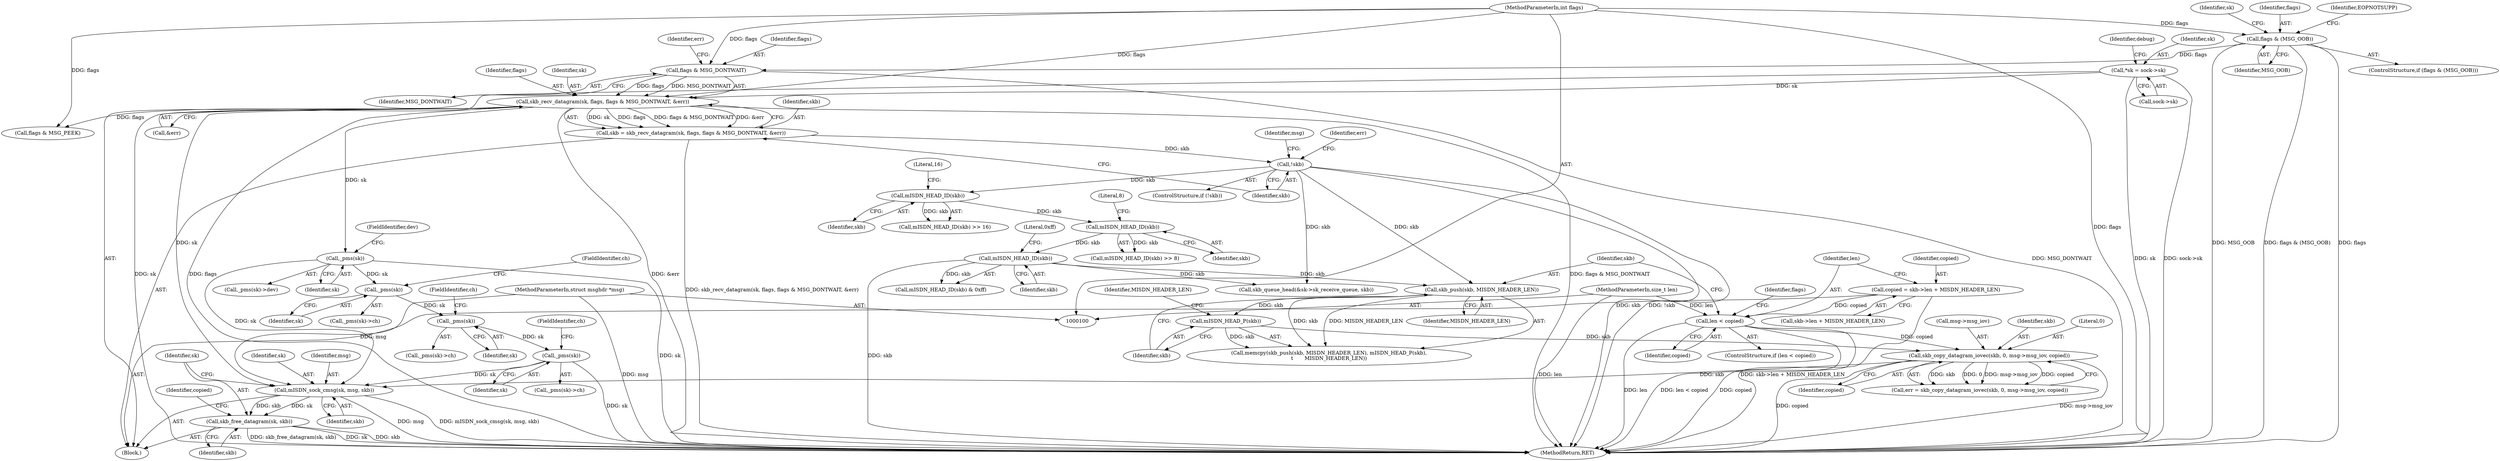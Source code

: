 digraph "0_linux_f3d3342602f8bcbf37d7c46641cb9bca7618eb1c_1@API" {
"1000314" [label="(Call,skb_free_datagram(sk, skb))"];
"1000310" [label="(Call,mISDN_sock_cmsg(sk, msg, skb))"];
"1000250" [label="(Call,_pms(sk))"];
"1000237" [label="(Call,_pms(sk))"];
"1000226" [label="(Call,_pms(sk))"];
"1000173" [label="(Call,_pms(sk))"];
"1000138" [label="(Call,skb_recv_datagram(sk, flags, flags & MSG_DONTWAIT, &err))"];
"1000109" [label="(Call,*sk = sock->sk)"];
"1000141" [label="(Call,flags & MSG_DONTWAIT)"];
"1000122" [label="(Call,flags & (MSG_OOB))"];
"1000105" [label="(MethodParameterIn,int flags)"];
"1000103" [label="(MethodParameterIn,struct msghdr *msg)"];
"1000303" [label="(Call,skb_copy_datagram_iovec(skb, 0, msg->msg_iov, copied))"];
"1000298" [label="(Call,mISDN_HEAD_P(skb))"];
"1000295" [label="(Call,skb_push(skb, MISDN_HEADER_LEN))"];
"1000215" [label="(Call,mISDN_HEAD_ID(skb))"];
"1000206" [label="(Call,mISDN_HEAD_ID(skb))"];
"1000196" [label="(Call,mISDN_HEAD_ID(skb))"];
"1000147" [label="(Call,!skb)"];
"1000136" [label="(Call,skb = skb_recv_datagram(sk, flags, flags & MSG_DONTWAIT, &err))"];
"1000271" [label="(Call,len < copied)"];
"1000104" [label="(MethodParameterIn,size_t len)"];
"1000263" [label="(Call,copied = skb->len + MISDN_HEADER_LEN)"];
"1000227" [label="(Identifier,sk)"];
"1000141" [label="(Call,flags & MSG_DONTWAIT)"];
"1000295" [label="(Call,skb_push(skb, MISDN_HEADER_LEN))"];
"1000277" [label="(Identifier,flags)"];
"1000300" [label="(Identifier,MISDN_HEADER_LEN)"];
"1000296" [label="(Identifier,skb)"];
"1000139" [label="(Identifier,sk)"];
"1000272" [label="(Identifier,len)"];
"1000297" [label="(Identifier,MISDN_HEADER_LEN)"];
"1000106" [label="(Block,)"];
"1000301" [label="(Call,err = skb_copy_datagram_iovec(skb, 0, msg->msg_iov, copied))"];
"1000138" [label="(Call,skb_recv_datagram(sk, flags, flags & MSG_DONTWAIT, &err))"];
"1000225" [label="(Call,_pms(sk)->ch)"];
"1000314" [label="(Call,skb_free_datagram(sk, skb))"];
"1000140" [label="(Identifier,flags)"];
"1000172" [label="(Call,_pms(sk)->dev)"];
"1000215" [label="(Call,mISDN_HEAD_ID(skb))"];
"1000103" [label="(MethodParameterIn,struct msghdr *msg)"];
"1000251" [label="(Identifier,sk)"];
"1000217" [label="(Literal,0xff)"];
"1000174" [label="(Identifier,sk)"];
"1000137" [label="(Identifier,skb)"];
"1000124" [label="(Identifier,MSG_OOB)"];
"1000318" [label="(MethodReturn,RET)"];
"1000214" [label="(Call,mISDN_HEAD_ID(skb) & 0xff)"];
"1000147" [label="(Call,!skb)"];
"1000146" [label="(ControlStructure,if (!skb))"];
"1000273" [label="(Identifier,copied)"];
"1000198" [label="(Literal,16)"];
"1000306" [label="(Call,msg->msg_iov)"];
"1000122" [label="(Call,flags & (MSG_OOB))"];
"1000127" [label="(Identifier,EOPNOTSUPP)"];
"1000175" [label="(FieldIdentifier,dev)"];
"1000311" [label="(Identifier,sk)"];
"1000304" [label="(Identifier,skb)"];
"1000228" [label="(FieldIdentifier,ch)"];
"1000270" [label="(ControlStructure,if (len < copied))"];
"1000143" [label="(Identifier,MSG_DONTWAIT)"];
"1000173" [label="(Call,_pms(sk))"];
"1000299" [label="(Identifier,skb)"];
"1000315" [label="(Identifier,sk)"];
"1000236" [label="(Call,_pms(sk)->ch)"];
"1000196" [label="(Call,mISDN_HEAD_ID(skb))"];
"1000309" [label="(Identifier,copied)"];
"1000144" [label="(Call,&err)"];
"1000150" [label="(Identifier,err)"];
"1000109" [label="(Call,*sk = sock->sk)"];
"1000316" [label="(Identifier,skb)"];
"1000252" [label="(FieldIdentifier,ch)"];
"1000265" [label="(Call,skb->len + MISDN_HEADER_LEN)"];
"1000305" [label="(Literal,0)"];
"1000153" [label="(Identifier,msg)"];
"1000303" [label="(Call,skb_copy_datagram_iovec(skb, 0, msg->msg_iov, copied))"];
"1000294" [label="(Call,memcpy(skb_push(skb, MISDN_HEADER_LEN), mISDN_HEAD_P(skb),\n\t       MISDN_HEADER_LEN))"];
"1000195" [label="(Call,mISDN_HEAD_ID(skb) >> 16)"];
"1000105" [label="(MethodParameterIn,int flags)"];
"1000249" [label="(Call,_pms(sk)->ch)"];
"1000131" [label="(Identifier,sk)"];
"1000104" [label="(MethodParameterIn,size_t len)"];
"1000148" [label="(Identifier,skb)"];
"1000123" [label="(Identifier,flags)"];
"1000298" [label="(Call,mISDN_HEAD_P(skb))"];
"1000271" [label="(Call,len < copied)"];
"1000111" [label="(Call,sock->sk)"];
"1000237" [label="(Call,_pms(sk))"];
"1000226" [label="(Call,_pms(sk))"];
"1000145" [label="(Identifier,err)"];
"1000206" [label="(Call,mISDN_HEAD_ID(skb))"];
"1000142" [label="(Identifier,flags)"];
"1000205" [label="(Call,mISDN_HEAD_ID(skb) >> 8)"];
"1000285" [label="(Call,skb_queue_head(&sk->sk_receive_queue, skb))"];
"1000207" [label="(Identifier,skb)"];
"1000312" [label="(Identifier,msg)"];
"1000238" [label="(Identifier,sk)"];
"1000250" [label="(Call,_pms(sk))"];
"1000121" [label="(ControlStructure,if (flags & (MSG_OOB)))"];
"1000317" [label="(Identifier,copied)"];
"1000208" [label="(Literal,8)"];
"1000197" [label="(Identifier,skb)"];
"1000276" [label="(Call,flags & MSG_PEEK)"];
"1000119" [label="(Identifier,debug)"];
"1000216" [label="(Identifier,skb)"];
"1000264" [label="(Identifier,copied)"];
"1000313" [label="(Identifier,skb)"];
"1000310" [label="(Call,mISDN_sock_cmsg(sk, msg, skb))"];
"1000136" [label="(Call,skb = skb_recv_datagram(sk, flags, flags & MSG_DONTWAIT, &err))"];
"1000263" [label="(Call,copied = skb->len + MISDN_HEADER_LEN)"];
"1000239" [label="(FieldIdentifier,ch)"];
"1000110" [label="(Identifier,sk)"];
"1000314" -> "1000106"  [label="AST: "];
"1000314" -> "1000316"  [label="CFG: "];
"1000315" -> "1000314"  [label="AST: "];
"1000316" -> "1000314"  [label="AST: "];
"1000317" -> "1000314"  [label="CFG: "];
"1000314" -> "1000318"  [label="DDG: sk"];
"1000314" -> "1000318"  [label="DDG: skb"];
"1000314" -> "1000318"  [label="DDG: skb_free_datagram(sk, skb)"];
"1000310" -> "1000314"  [label="DDG: sk"];
"1000310" -> "1000314"  [label="DDG: skb"];
"1000310" -> "1000106"  [label="AST: "];
"1000310" -> "1000313"  [label="CFG: "];
"1000311" -> "1000310"  [label="AST: "];
"1000312" -> "1000310"  [label="AST: "];
"1000313" -> "1000310"  [label="AST: "];
"1000315" -> "1000310"  [label="CFG: "];
"1000310" -> "1000318"  [label="DDG: msg"];
"1000310" -> "1000318"  [label="DDG: mISDN_sock_cmsg(sk, msg, skb)"];
"1000250" -> "1000310"  [label="DDG: sk"];
"1000138" -> "1000310"  [label="DDG: sk"];
"1000173" -> "1000310"  [label="DDG: sk"];
"1000103" -> "1000310"  [label="DDG: msg"];
"1000303" -> "1000310"  [label="DDG: skb"];
"1000250" -> "1000249"  [label="AST: "];
"1000250" -> "1000251"  [label="CFG: "];
"1000251" -> "1000250"  [label="AST: "];
"1000252" -> "1000250"  [label="CFG: "];
"1000250" -> "1000318"  [label="DDG: sk"];
"1000237" -> "1000250"  [label="DDG: sk"];
"1000237" -> "1000236"  [label="AST: "];
"1000237" -> "1000238"  [label="CFG: "];
"1000238" -> "1000237"  [label="AST: "];
"1000239" -> "1000237"  [label="CFG: "];
"1000226" -> "1000237"  [label="DDG: sk"];
"1000226" -> "1000225"  [label="AST: "];
"1000226" -> "1000227"  [label="CFG: "];
"1000227" -> "1000226"  [label="AST: "];
"1000228" -> "1000226"  [label="CFG: "];
"1000173" -> "1000226"  [label="DDG: sk"];
"1000173" -> "1000172"  [label="AST: "];
"1000173" -> "1000174"  [label="CFG: "];
"1000174" -> "1000173"  [label="AST: "];
"1000175" -> "1000173"  [label="CFG: "];
"1000173" -> "1000318"  [label="DDG: sk"];
"1000138" -> "1000173"  [label="DDG: sk"];
"1000138" -> "1000136"  [label="AST: "];
"1000138" -> "1000144"  [label="CFG: "];
"1000139" -> "1000138"  [label="AST: "];
"1000140" -> "1000138"  [label="AST: "];
"1000141" -> "1000138"  [label="AST: "];
"1000144" -> "1000138"  [label="AST: "];
"1000136" -> "1000138"  [label="CFG: "];
"1000138" -> "1000318"  [label="DDG: flags & MSG_DONTWAIT"];
"1000138" -> "1000318"  [label="DDG: sk"];
"1000138" -> "1000318"  [label="DDG: flags"];
"1000138" -> "1000318"  [label="DDG: &err"];
"1000138" -> "1000136"  [label="DDG: sk"];
"1000138" -> "1000136"  [label="DDG: flags"];
"1000138" -> "1000136"  [label="DDG: flags & MSG_DONTWAIT"];
"1000138" -> "1000136"  [label="DDG: &err"];
"1000109" -> "1000138"  [label="DDG: sk"];
"1000141" -> "1000138"  [label="DDG: flags"];
"1000141" -> "1000138"  [label="DDG: MSG_DONTWAIT"];
"1000105" -> "1000138"  [label="DDG: flags"];
"1000138" -> "1000276"  [label="DDG: flags"];
"1000109" -> "1000106"  [label="AST: "];
"1000109" -> "1000111"  [label="CFG: "];
"1000110" -> "1000109"  [label="AST: "];
"1000111" -> "1000109"  [label="AST: "];
"1000119" -> "1000109"  [label="CFG: "];
"1000109" -> "1000318"  [label="DDG: sk"];
"1000109" -> "1000318"  [label="DDG: sock->sk"];
"1000141" -> "1000143"  [label="CFG: "];
"1000142" -> "1000141"  [label="AST: "];
"1000143" -> "1000141"  [label="AST: "];
"1000145" -> "1000141"  [label="CFG: "];
"1000141" -> "1000318"  [label="DDG: MSG_DONTWAIT"];
"1000122" -> "1000141"  [label="DDG: flags"];
"1000105" -> "1000141"  [label="DDG: flags"];
"1000122" -> "1000121"  [label="AST: "];
"1000122" -> "1000124"  [label="CFG: "];
"1000123" -> "1000122"  [label="AST: "];
"1000124" -> "1000122"  [label="AST: "];
"1000127" -> "1000122"  [label="CFG: "];
"1000131" -> "1000122"  [label="CFG: "];
"1000122" -> "1000318"  [label="DDG: flags"];
"1000122" -> "1000318"  [label="DDG: flags & (MSG_OOB)"];
"1000122" -> "1000318"  [label="DDG: MSG_OOB"];
"1000105" -> "1000122"  [label="DDG: flags"];
"1000105" -> "1000100"  [label="AST: "];
"1000105" -> "1000318"  [label="DDG: flags"];
"1000105" -> "1000276"  [label="DDG: flags"];
"1000103" -> "1000100"  [label="AST: "];
"1000103" -> "1000318"  [label="DDG: msg"];
"1000303" -> "1000301"  [label="AST: "];
"1000303" -> "1000309"  [label="CFG: "];
"1000304" -> "1000303"  [label="AST: "];
"1000305" -> "1000303"  [label="AST: "];
"1000306" -> "1000303"  [label="AST: "];
"1000309" -> "1000303"  [label="AST: "];
"1000301" -> "1000303"  [label="CFG: "];
"1000303" -> "1000318"  [label="DDG: copied"];
"1000303" -> "1000318"  [label="DDG: msg->msg_iov"];
"1000303" -> "1000301"  [label="DDG: skb"];
"1000303" -> "1000301"  [label="DDG: 0"];
"1000303" -> "1000301"  [label="DDG: msg->msg_iov"];
"1000303" -> "1000301"  [label="DDG: copied"];
"1000298" -> "1000303"  [label="DDG: skb"];
"1000271" -> "1000303"  [label="DDG: copied"];
"1000298" -> "1000294"  [label="AST: "];
"1000298" -> "1000299"  [label="CFG: "];
"1000299" -> "1000298"  [label="AST: "];
"1000300" -> "1000298"  [label="CFG: "];
"1000298" -> "1000294"  [label="DDG: skb"];
"1000295" -> "1000298"  [label="DDG: skb"];
"1000295" -> "1000294"  [label="AST: "];
"1000295" -> "1000297"  [label="CFG: "];
"1000296" -> "1000295"  [label="AST: "];
"1000297" -> "1000295"  [label="AST: "];
"1000299" -> "1000295"  [label="CFG: "];
"1000295" -> "1000294"  [label="DDG: skb"];
"1000295" -> "1000294"  [label="DDG: MISDN_HEADER_LEN"];
"1000215" -> "1000295"  [label="DDG: skb"];
"1000147" -> "1000295"  [label="DDG: skb"];
"1000215" -> "1000214"  [label="AST: "];
"1000215" -> "1000216"  [label="CFG: "];
"1000216" -> "1000215"  [label="AST: "];
"1000217" -> "1000215"  [label="CFG: "];
"1000215" -> "1000318"  [label="DDG: skb"];
"1000215" -> "1000214"  [label="DDG: skb"];
"1000206" -> "1000215"  [label="DDG: skb"];
"1000215" -> "1000285"  [label="DDG: skb"];
"1000206" -> "1000205"  [label="AST: "];
"1000206" -> "1000207"  [label="CFG: "];
"1000207" -> "1000206"  [label="AST: "];
"1000208" -> "1000206"  [label="CFG: "];
"1000206" -> "1000205"  [label="DDG: skb"];
"1000196" -> "1000206"  [label="DDG: skb"];
"1000196" -> "1000195"  [label="AST: "];
"1000196" -> "1000197"  [label="CFG: "];
"1000197" -> "1000196"  [label="AST: "];
"1000198" -> "1000196"  [label="CFG: "];
"1000196" -> "1000195"  [label="DDG: skb"];
"1000147" -> "1000196"  [label="DDG: skb"];
"1000147" -> "1000146"  [label="AST: "];
"1000147" -> "1000148"  [label="CFG: "];
"1000148" -> "1000147"  [label="AST: "];
"1000150" -> "1000147"  [label="CFG: "];
"1000153" -> "1000147"  [label="CFG: "];
"1000147" -> "1000318"  [label="DDG: skb"];
"1000147" -> "1000318"  [label="DDG: !skb"];
"1000136" -> "1000147"  [label="DDG: skb"];
"1000147" -> "1000285"  [label="DDG: skb"];
"1000136" -> "1000106"  [label="AST: "];
"1000137" -> "1000136"  [label="AST: "];
"1000148" -> "1000136"  [label="CFG: "];
"1000136" -> "1000318"  [label="DDG: skb_recv_datagram(sk, flags, flags & MSG_DONTWAIT, &err)"];
"1000271" -> "1000270"  [label="AST: "];
"1000271" -> "1000273"  [label="CFG: "];
"1000272" -> "1000271"  [label="AST: "];
"1000273" -> "1000271"  [label="AST: "];
"1000277" -> "1000271"  [label="CFG: "];
"1000296" -> "1000271"  [label="CFG: "];
"1000271" -> "1000318"  [label="DDG: copied"];
"1000271" -> "1000318"  [label="DDG: len"];
"1000271" -> "1000318"  [label="DDG: len < copied"];
"1000104" -> "1000271"  [label="DDG: len"];
"1000263" -> "1000271"  [label="DDG: copied"];
"1000104" -> "1000100"  [label="AST: "];
"1000104" -> "1000318"  [label="DDG: len"];
"1000263" -> "1000106"  [label="AST: "];
"1000263" -> "1000265"  [label="CFG: "];
"1000264" -> "1000263"  [label="AST: "];
"1000265" -> "1000263"  [label="AST: "];
"1000272" -> "1000263"  [label="CFG: "];
"1000263" -> "1000318"  [label="DDG: skb->len + MISDN_HEADER_LEN"];
}
